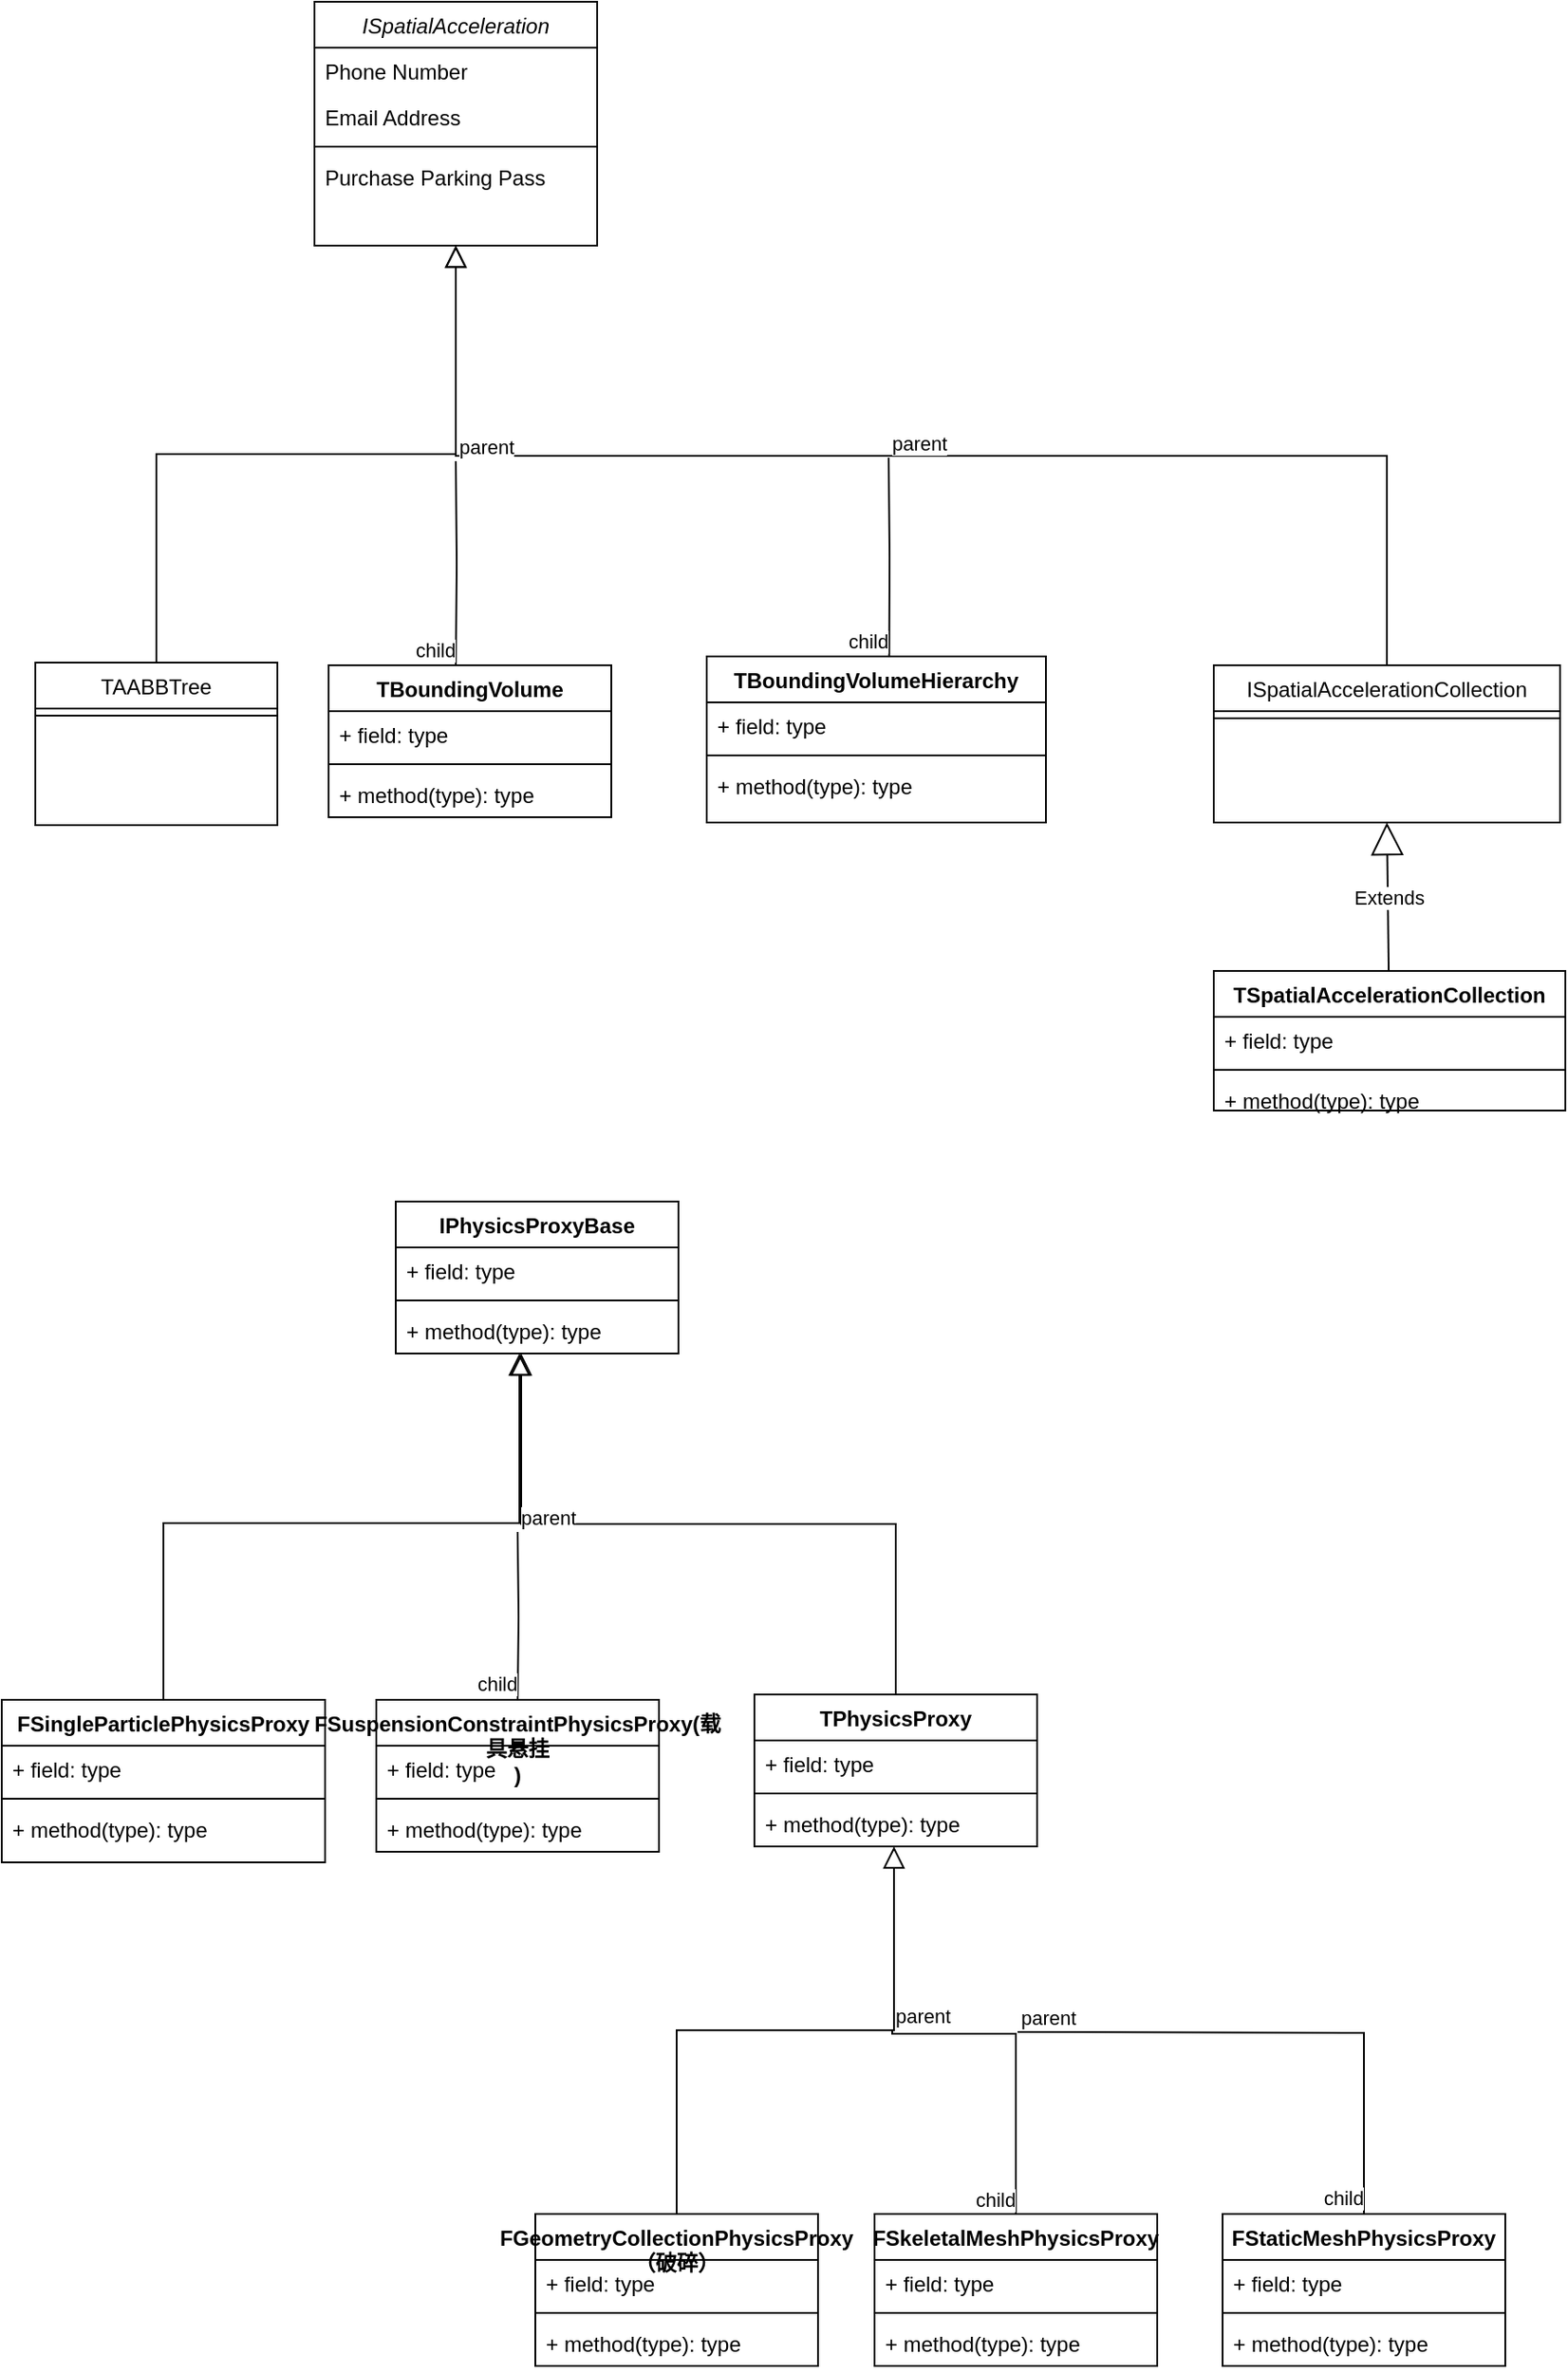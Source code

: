 <mxfile version="21.1.1" type="github">
  <diagram id="C5RBs43oDa-KdzZeNtuy" name="Page-1">
    <mxGraphModel dx="1304" dy="867" grid="0" gridSize="10" guides="1" tooltips="1" connect="1" arrows="1" fold="1" page="1" pageScale="1" pageWidth="3300" pageHeight="4681" math="0" shadow="0">
      <root>
        <mxCell id="WIyWlLk6GJQsqaUBKTNV-0" />
        <mxCell id="WIyWlLk6GJQsqaUBKTNV-1" parent="WIyWlLk6GJQsqaUBKTNV-0" />
        <mxCell id="zkfFHV4jXpPFQw0GAbJ--0" value="ISpatialAcceleration" style="swimlane;fontStyle=2;align=center;verticalAlign=top;childLayout=stackLayout;horizontal=1;startSize=26;horizontalStack=0;resizeParent=1;resizeLast=0;collapsible=1;marginBottom=0;rounded=0;shadow=0;strokeWidth=1;" parent="WIyWlLk6GJQsqaUBKTNV-1" vertex="1">
          <mxGeometry x="242" y="41" width="160" height="138" as="geometry">
            <mxRectangle x="230" y="140" width="160" height="26" as="alternateBounds" />
          </mxGeometry>
        </mxCell>
        <mxCell id="zkfFHV4jXpPFQw0GAbJ--2" value="Phone Number" style="text;align=left;verticalAlign=top;spacingLeft=4;spacingRight=4;overflow=hidden;rotatable=0;points=[[0,0.5],[1,0.5]];portConstraint=eastwest;rounded=0;shadow=0;html=0;" parent="zkfFHV4jXpPFQw0GAbJ--0" vertex="1">
          <mxGeometry y="26" width="160" height="26" as="geometry" />
        </mxCell>
        <mxCell id="zkfFHV4jXpPFQw0GAbJ--3" value="Email Address" style="text;align=left;verticalAlign=top;spacingLeft=4;spacingRight=4;overflow=hidden;rotatable=0;points=[[0,0.5],[1,0.5]];portConstraint=eastwest;rounded=0;shadow=0;html=0;" parent="zkfFHV4jXpPFQw0GAbJ--0" vertex="1">
          <mxGeometry y="52" width="160" height="26" as="geometry" />
        </mxCell>
        <mxCell id="zkfFHV4jXpPFQw0GAbJ--4" value="" style="line;html=1;strokeWidth=1;align=left;verticalAlign=middle;spacingTop=-1;spacingLeft=3;spacingRight=3;rotatable=0;labelPosition=right;points=[];portConstraint=eastwest;" parent="zkfFHV4jXpPFQw0GAbJ--0" vertex="1">
          <mxGeometry y="78" width="160" height="8" as="geometry" />
        </mxCell>
        <mxCell id="zkfFHV4jXpPFQw0GAbJ--5" value="Purchase Parking Pass" style="text;align=left;verticalAlign=top;spacingLeft=4;spacingRight=4;overflow=hidden;rotatable=0;points=[[0,0.5],[1,0.5]];portConstraint=eastwest;" parent="zkfFHV4jXpPFQw0GAbJ--0" vertex="1">
          <mxGeometry y="86" width="160" height="26" as="geometry" />
        </mxCell>
        <mxCell id="zkfFHV4jXpPFQw0GAbJ--6" value="TAABBTree" style="swimlane;fontStyle=0;align=center;verticalAlign=top;childLayout=stackLayout;horizontal=1;startSize=26;horizontalStack=0;resizeParent=1;resizeLast=0;collapsible=1;marginBottom=0;rounded=0;shadow=0;strokeWidth=1;" parent="WIyWlLk6GJQsqaUBKTNV-1" vertex="1">
          <mxGeometry x="84" y="415" width="137" height="92" as="geometry">
            <mxRectangle x="130" y="380" width="160" height="26" as="alternateBounds" />
          </mxGeometry>
        </mxCell>
        <mxCell id="zkfFHV4jXpPFQw0GAbJ--9" value="" style="line;html=1;strokeWidth=1;align=left;verticalAlign=middle;spacingTop=-1;spacingLeft=3;spacingRight=3;rotatable=0;labelPosition=right;points=[];portConstraint=eastwest;" parent="zkfFHV4jXpPFQw0GAbJ--6" vertex="1">
          <mxGeometry y="26" width="137" height="8" as="geometry" />
        </mxCell>
        <mxCell id="zkfFHV4jXpPFQw0GAbJ--12" value="" style="endArrow=block;endSize=10;endFill=0;shadow=0;strokeWidth=1;rounded=0;edgeStyle=elbowEdgeStyle;elbow=vertical;" parent="WIyWlLk6GJQsqaUBKTNV-1" source="zkfFHV4jXpPFQw0GAbJ--6" target="zkfFHV4jXpPFQw0GAbJ--0" edge="1">
          <mxGeometry width="160" relative="1" as="geometry">
            <mxPoint x="352" y="214" as="sourcePoint" />
            <mxPoint x="352" y="214" as="targetPoint" />
          </mxGeometry>
        </mxCell>
        <mxCell id="zkfFHV4jXpPFQw0GAbJ--13" value="ISpatialAccelerationCollection" style="swimlane;fontStyle=0;align=center;verticalAlign=top;childLayout=stackLayout;horizontal=1;startSize=26;horizontalStack=0;resizeParent=1;resizeLast=0;collapsible=1;marginBottom=0;rounded=0;shadow=0;strokeWidth=1;" parent="WIyWlLk6GJQsqaUBKTNV-1" vertex="1">
          <mxGeometry x="751" y="416.5" width="196" height="89" as="geometry">
            <mxRectangle x="340" y="380" width="170" height="26" as="alternateBounds" />
          </mxGeometry>
        </mxCell>
        <mxCell id="zkfFHV4jXpPFQw0GAbJ--15" value="" style="line;html=1;strokeWidth=1;align=left;verticalAlign=middle;spacingTop=-1;spacingLeft=3;spacingRight=3;rotatable=0;labelPosition=right;points=[];portConstraint=eastwest;" parent="zkfFHV4jXpPFQw0GAbJ--13" vertex="1">
          <mxGeometry y="26" width="196" height="8" as="geometry" />
        </mxCell>
        <mxCell id="zkfFHV4jXpPFQw0GAbJ--16" value="" style="endArrow=block;endSize=10;endFill=0;shadow=0;strokeWidth=1;rounded=0;edgeStyle=elbowEdgeStyle;elbow=vertical;" parent="WIyWlLk6GJQsqaUBKTNV-1" source="zkfFHV4jXpPFQw0GAbJ--13" target="zkfFHV4jXpPFQw0GAbJ--0" edge="1">
          <mxGeometry width="160" relative="1" as="geometry">
            <mxPoint x="362" y="384" as="sourcePoint" />
            <mxPoint x="462" y="282" as="targetPoint" />
          </mxGeometry>
        </mxCell>
        <mxCell id="K8eKJ8AfYz4EVUge_MgM-1" value="Extends" style="endArrow=block;endSize=16;endFill=0;html=1;rounded=0;entryX=0.5;entryY=1;entryDx=0;entryDy=0;" parent="WIyWlLk6GJQsqaUBKTNV-1" source="K8eKJ8AfYz4EVUge_MgM-3" target="zkfFHV4jXpPFQw0GAbJ--13" edge="1">
          <mxGeometry width="160" relative="1" as="geometry">
            <mxPoint x="851" y="621.5" as="sourcePoint" />
            <mxPoint x="878" y="621.5" as="targetPoint" />
          </mxGeometry>
        </mxCell>
        <mxCell id="K8eKJ8AfYz4EVUge_MgM-3" value="TSpatialAccelerationCollection" style="swimlane;fontStyle=1;align=center;verticalAlign=top;childLayout=stackLayout;horizontal=1;startSize=26;horizontalStack=0;resizeParent=1;resizeParentMax=0;resizeLast=0;collapsible=1;marginBottom=0;" parent="WIyWlLk6GJQsqaUBKTNV-1" vertex="1">
          <mxGeometry x="751" y="589.5" width="199" height="79" as="geometry" />
        </mxCell>
        <mxCell id="K8eKJ8AfYz4EVUge_MgM-4" value="+ field: type" style="text;strokeColor=none;fillColor=none;align=left;verticalAlign=top;spacingLeft=4;spacingRight=4;overflow=hidden;rotatable=0;points=[[0,0.5],[1,0.5]];portConstraint=eastwest;" parent="K8eKJ8AfYz4EVUge_MgM-3" vertex="1">
          <mxGeometry y="26" width="199" height="26" as="geometry" />
        </mxCell>
        <mxCell id="K8eKJ8AfYz4EVUge_MgM-5" value="" style="line;strokeWidth=1;fillColor=none;align=left;verticalAlign=middle;spacingTop=-1;spacingLeft=3;spacingRight=3;rotatable=0;labelPosition=right;points=[];portConstraint=eastwest;strokeColor=inherit;" parent="K8eKJ8AfYz4EVUge_MgM-3" vertex="1">
          <mxGeometry y="52" width="199" height="8" as="geometry" />
        </mxCell>
        <mxCell id="K8eKJ8AfYz4EVUge_MgM-6" value="+ method(type): type" style="text;strokeColor=none;fillColor=none;align=left;verticalAlign=top;spacingLeft=4;spacingRight=4;overflow=hidden;rotatable=0;points=[[0,0.5],[1,0.5]];portConstraint=eastwest;" parent="K8eKJ8AfYz4EVUge_MgM-3" vertex="1">
          <mxGeometry y="60" width="199" height="19" as="geometry" />
        </mxCell>
        <mxCell id="K8eKJ8AfYz4EVUge_MgM-8" value="TBoundingVolume" style="swimlane;fontStyle=1;align=center;verticalAlign=top;childLayout=stackLayout;horizontal=1;startSize=26;horizontalStack=0;resizeParent=1;resizeParentMax=0;resizeLast=0;collapsible=1;marginBottom=0;" parent="WIyWlLk6GJQsqaUBKTNV-1" vertex="1">
          <mxGeometry x="250" y="416.5" width="160" height="86" as="geometry" />
        </mxCell>
        <mxCell id="K8eKJ8AfYz4EVUge_MgM-9" value="+ field: type" style="text;strokeColor=none;fillColor=none;align=left;verticalAlign=top;spacingLeft=4;spacingRight=4;overflow=hidden;rotatable=0;points=[[0,0.5],[1,0.5]];portConstraint=eastwest;" parent="K8eKJ8AfYz4EVUge_MgM-8" vertex="1">
          <mxGeometry y="26" width="160" height="26" as="geometry" />
        </mxCell>
        <mxCell id="K8eKJ8AfYz4EVUge_MgM-10" value="" style="line;strokeWidth=1;fillColor=none;align=left;verticalAlign=middle;spacingTop=-1;spacingLeft=3;spacingRight=3;rotatable=0;labelPosition=right;points=[];portConstraint=eastwest;strokeColor=inherit;" parent="K8eKJ8AfYz4EVUge_MgM-8" vertex="1">
          <mxGeometry y="52" width="160" height="8" as="geometry" />
        </mxCell>
        <mxCell id="K8eKJ8AfYz4EVUge_MgM-11" value="+ method(type): type" style="text;strokeColor=none;fillColor=none;align=left;verticalAlign=top;spacingLeft=4;spacingRight=4;overflow=hidden;rotatable=0;points=[[0,0.5],[1,0.5]];portConstraint=eastwest;" parent="K8eKJ8AfYz4EVUge_MgM-8" vertex="1">
          <mxGeometry y="60" width="160" height="26" as="geometry" />
        </mxCell>
        <mxCell id="K8eKJ8AfYz4EVUge_MgM-14" value="" style="endArrow=none;html=1;edgeStyle=orthogonalEdgeStyle;rounded=0;strokeColor=default;entryX=0.45;entryY=0;entryDx=0;entryDy=0;entryPerimeter=0;" parent="WIyWlLk6GJQsqaUBKTNV-1" target="K8eKJ8AfYz4EVUge_MgM-8" edge="1">
          <mxGeometry relative="1" as="geometry">
            <mxPoint x="322" y="301" as="sourcePoint" />
            <mxPoint x="425" y="340" as="targetPoint" />
          </mxGeometry>
        </mxCell>
        <mxCell id="K8eKJ8AfYz4EVUge_MgM-15" value="parent" style="edgeLabel;resizable=0;html=1;align=left;verticalAlign=bottom;" parent="K8eKJ8AfYz4EVUge_MgM-14" connectable="0" vertex="1">
          <mxGeometry x="-1" relative="1" as="geometry" />
        </mxCell>
        <mxCell id="K8eKJ8AfYz4EVUge_MgM-16" value="child" style="edgeLabel;resizable=0;html=1;align=right;verticalAlign=bottom;" parent="K8eKJ8AfYz4EVUge_MgM-14" connectable="0" vertex="1">
          <mxGeometry x="1" relative="1" as="geometry" />
        </mxCell>
        <mxCell id="K8eKJ8AfYz4EVUge_MgM-17" value="" style="endArrow=none;html=1;edgeStyle=orthogonalEdgeStyle;rounded=0;strokeColor=default;entryX=0.538;entryY=0;entryDx=0;entryDy=0;entryPerimeter=0;" parent="WIyWlLk6GJQsqaUBKTNV-1" target="K8eKJ8AfYz4EVUge_MgM-20" edge="1">
          <mxGeometry relative="1" as="geometry">
            <mxPoint x="567" y="299" as="sourcePoint" />
            <mxPoint x="567" y="415" as="targetPoint" />
          </mxGeometry>
        </mxCell>
        <mxCell id="K8eKJ8AfYz4EVUge_MgM-18" value="parent" style="edgeLabel;resizable=0;html=1;align=left;verticalAlign=bottom;" parent="K8eKJ8AfYz4EVUge_MgM-17" connectable="0" vertex="1">
          <mxGeometry x="-1" relative="1" as="geometry" />
        </mxCell>
        <mxCell id="K8eKJ8AfYz4EVUge_MgM-19" value="child" style="edgeLabel;resizable=0;html=1;align=right;verticalAlign=bottom;" parent="K8eKJ8AfYz4EVUge_MgM-17" connectable="0" vertex="1">
          <mxGeometry x="1" relative="1" as="geometry" />
        </mxCell>
        <mxCell id="K8eKJ8AfYz4EVUge_MgM-20" value="TBoundingVolumeHierarchy" style="swimlane;fontStyle=1;align=center;verticalAlign=top;childLayout=stackLayout;horizontal=1;startSize=26;horizontalStack=0;resizeParent=1;resizeParentMax=0;resizeLast=0;collapsible=1;marginBottom=0;" parent="WIyWlLk6GJQsqaUBKTNV-1" vertex="1">
          <mxGeometry x="464" y="411.5" width="192" height="94" as="geometry" />
        </mxCell>
        <mxCell id="K8eKJ8AfYz4EVUge_MgM-21" value="+ field: type" style="text;strokeColor=none;fillColor=none;align=left;verticalAlign=top;spacingLeft=4;spacingRight=4;overflow=hidden;rotatable=0;points=[[0,0.5],[1,0.5]];portConstraint=eastwest;" parent="K8eKJ8AfYz4EVUge_MgM-20" vertex="1">
          <mxGeometry y="26" width="192" height="26" as="geometry" />
        </mxCell>
        <mxCell id="K8eKJ8AfYz4EVUge_MgM-22" value="" style="line;strokeWidth=1;fillColor=none;align=left;verticalAlign=middle;spacingTop=-1;spacingLeft=3;spacingRight=3;rotatable=0;labelPosition=right;points=[];portConstraint=eastwest;strokeColor=inherit;" parent="K8eKJ8AfYz4EVUge_MgM-20" vertex="1">
          <mxGeometry y="52" width="192" height="8" as="geometry" />
        </mxCell>
        <mxCell id="K8eKJ8AfYz4EVUge_MgM-23" value="+ method(type): type" style="text;strokeColor=none;fillColor=none;align=left;verticalAlign=top;spacingLeft=4;spacingRight=4;overflow=hidden;rotatable=0;points=[[0,0.5],[1,0.5]];portConstraint=eastwest;" parent="K8eKJ8AfYz4EVUge_MgM-20" vertex="1">
          <mxGeometry y="60" width="192" height="34" as="geometry" />
        </mxCell>
        <mxCell id="6UYakrv5k3EFkAat1uXX-0" value="IPhysicsProxyBase" style="swimlane;fontStyle=1;align=center;verticalAlign=top;childLayout=stackLayout;horizontal=1;startSize=26;horizontalStack=0;resizeParent=1;resizeParentMax=0;resizeLast=0;collapsible=1;marginBottom=0;whiteSpace=wrap;html=1;" vertex="1" parent="WIyWlLk6GJQsqaUBKTNV-1">
          <mxGeometry x="288" y="720" width="160" height="86" as="geometry" />
        </mxCell>
        <mxCell id="6UYakrv5k3EFkAat1uXX-1" value="+ field: type" style="text;strokeColor=none;fillColor=none;align=left;verticalAlign=top;spacingLeft=4;spacingRight=4;overflow=hidden;rotatable=0;points=[[0,0.5],[1,0.5]];portConstraint=eastwest;whiteSpace=wrap;html=1;" vertex="1" parent="6UYakrv5k3EFkAat1uXX-0">
          <mxGeometry y="26" width="160" height="26" as="geometry" />
        </mxCell>
        <mxCell id="6UYakrv5k3EFkAat1uXX-2" value="" style="line;strokeWidth=1;fillColor=none;align=left;verticalAlign=middle;spacingTop=-1;spacingLeft=3;spacingRight=3;rotatable=0;labelPosition=right;points=[];portConstraint=eastwest;strokeColor=inherit;" vertex="1" parent="6UYakrv5k3EFkAat1uXX-0">
          <mxGeometry y="52" width="160" height="8" as="geometry" />
        </mxCell>
        <mxCell id="6UYakrv5k3EFkAat1uXX-3" value="+ method(type): type" style="text;strokeColor=none;fillColor=none;align=left;verticalAlign=top;spacingLeft=4;spacingRight=4;overflow=hidden;rotatable=0;points=[[0,0.5],[1,0.5]];portConstraint=eastwest;whiteSpace=wrap;html=1;" vertex="1" parent="6UYakrv5k3EFkAat1uXX-0">
          <mxGeometry y="60" width="160" height="26" as="geometry" />
        </mxCell>
        <mxCell id="6UYakrv5k3EFkAat1uXX-4" value="FSingleParticlePhysicsProxy" style="swimlane;fontStyle=1;align=center;verticalAlign=top;childLayout=stackLayout;horizontal=1;startSize=26;horizontalStack=0;resizeParent=1;resizeParentMax=0;resizeLast=0;collapsible=1;marginBottom=0;whiteSpace=wrap;html=1;" vertex="1" parent="WIyWlLk6GJQsqaUBKTNV-1">
          <mxGeometry x="65" y="1002" width="183" height="92" as="geometry" />
        </mxCell>
        <mxCell id="6UYakrv5k3EFkAat1uXX-5" value="+ field: type" style="text;strokeColor=none;fillColor=none;align=left;verticalAlign=top;spacingLeft=4;spacingRight=4;overflow=hidden;rotatable=0;points=[[0,0.5],[1,0.5]];portConstraint=eastwest;whiteSpace=wrap;html=1;" vertex="1" parent="6UYakrv5k3EFkAat1uXX-4">
          <mxGeometry y="26" width="183" height="26" as="geometry" />
        </mxCell>
        <mxCell id="6UYakrv5k3EFkAat1uXX-6" value="" style="line;strokeWidth=1;fillColor=none;align=left;verticalAlign=middle;spacingTop=-1;spacingLeft=3;spacingRight=3;rotatable=0;labelPosition=right;points=[];portConstraint=eastwest;strokeColor=inherit;" vertex="1" parent="6UYakrv5k3EFkAat1uXX-4">
          <mxGeometry y="52" width="183" height="8" as="geometry" />
        </mxCell>
        <mxCell id="6UYakrv5k3EFkAat1uXX-7" value="+ method(type): type" style="text;strokeColor=none;fillColor=none;align=left;verticalAlign=top;spacingLeft=4;spacingRight=4;overflow=hidden;rotatable=0;points=[[0,0.5],[1,0.5]];portConstraint=eastwest;whiteSpace=wrap;html=1;" vertex="1" parent="6UYakrv5k3EFkAat1uXX-4">
          <mxGeometry y="60" width="183" height="32" as="geometry" />
        </mxCell>
        <mxCell id="6UYakrv5k3EFkAat1uXX-13" value="FSuspensionConstraintPhysicsProxy(载具悬挂&lt;br&gt;)" style="swimlane;fontStyle=1;align=center;verticalAlign=top;childLayout=stackLayout;horizontal=1;startSize=26;horizontalStack=0;resizeParent=1;resizeParentMax=0;resizeLast=0;collapsible=1;marginBottom=0;whiteSpace=wrap;html=1;" vertex="1" parent="WIyWlLk6GJQsqaUBKTNV-1">
          <mxGeometry x="277" y="1002" width="160" height="86" as="geometry" />
        </mxCell>
        <mxCell id="6UYakrv5k3EFkAat1uXX-14" value="+ field: type" style="text;strokeColor=none;fillColor=none;align=left;verticalAlign=top;spacingLeft=4;spacingRight=4;overflow=hidden;rotatable=0;points=[[0,0.5],[1,0.5]];portConstraint=eastwest;whiteSpace=wrap;html=1;" vertex="1" parent="6UYakrv5k3EFkAat1uXX-13">
          <mxGeometry y="26" width="160" height="26" as="geometry" />
        </mxCell>
        <mxCell id="6UYakrv5k3EFkAat1uXX-15" value="" style="line;strokeWidth=1;fillColor=none;align=left;verticalAlign=middle;spacingTop=-1;spacingLeft=3;spacingRight=3;rotatable=0;labelPosition=right;points=[];portConstraint=eastwest;strokeColor=inherit;" vertex="1" parent="6UYakrv5k3EFkAat1uXX-13">
          <mxGeometry y="52" width="160" height="8" as="geometry" />
        </mxCell>
        <mxCell id="6UYakrv5k3EFkAat1uXX-16" value="+ method(type): type" style="text;strokeColor=none;fillColor=none;align=left;verticalAlign=top;spacingLeft=4;spacingRight=4;overflow=hidden;rotatable=0;points=[[0,0.5],[1,0.5]];portConstraint=eastwest;whiteSpace=wrap;html=1;" vertex="1" parent="6UYakrv5k3EFkAat1uXX-13">
          <mxGeometry y="60" width="160" height="26" as="geometry" />
        </mxCell>
        <mxCell id="6UYakrv5k3EFkAat1uXX-17" value="TPhysicsProxy" style="swimlane;fontStyle=1;align=center;verticalAlign=top;childLayout=stackLayout;horizontal=1;startSize=26;horizontalStack=0;resizeParent=1;resizeParentMax=0;resizeLast=0;collapsible=1;marginBottom=0;whiteSpace=wrap;html=1;" vertex="1" parent="WIyWlLk6GJQsqaUBKTNV-1">
          <mxGeometry x="491" y="999" width="160" height="86" as="geometry" />
        </mxCell>
        <mxCell id="6UYakrv5k3EFkAat1uXX-18" value="+ field: type" style="text;strokeColor=none;fillColor=none;align=left;verticalAlign=top;spacingLeft=4;spacingRight=4;overflow=hidden;rotatable=0;points=[[0,0.5],[1,0.5]];portConstraint=eastwest;whiteSpace=wrap;html=1;" vertex="1" parent="6UYakrv5k3EFkAat1uXX-17">
          <mxGeometry y="26" width="160" height="26" as="geometry" />
        </mxCell>
        <mxCell id="6UYakrv5k3EFkAat1uXX-19" value="" style="line;strokeWidth=1;fillColor=none;align=left;verticalAlign=middle;spacingTop=-1;spacingLeft=3;spacingRight=3;rotatable=0;labelPosition=right;points=[];portConstraint=eastwest;strokeColor=inherit;" vertex="1" parent="6UYakrv5k3EFkAat1uXX-17">
          <mxGeometry y="52" width="160" height="8" as="geometry" />
        </mxCell>
        <mxCell id="6UYakrv5k3EFkAat1uXX-20" value="+ method(type): type" style="text;strokeColor=none;fillColor=none;align=left;verticalAlign=top;spacingLeft=4;spacingRight=4;overflow=hidden;rotatable=0;points=[[0,0.5],[1,0.5]];portConstraint=eastwest;whiteSpace=wrap;html=1;" vertex="1" parent="6UYakrv5k3EFkAat1uXX-17">
          <mxGeometry y="60" width="160" height="26" as="geometry" />
        </mxCell>
        <mxCell id="6UYakrv5k3EFkAat1uXX-56" value="" style="endArrow=block;endSize=10;endFill=0;shadow=0;strokeWidth=1;rounded=0;edgeStyle=elbowEdgeStyle;elbow=vertical;" edge="1" parent="WIyWlLk6GJQsqaUBKTNV-1" source="6UYakrv5k3EFkAat1uXX-17">
          <mxGeometry width="160" relative="1" as="geometry">
            <mxPoint x="886" y="1044" as="sourcePoint" />
            <mxPoint x="359" y="806" as="targetPoint" />
          </mxGeometry>
        </mxCell>
        <mxCell id="6UYakrv5k3EFkAat1uXX-57" value="" style="endArrow=block;endSize=10;endFill=0;shadow=0;strokeWidth=1;rounded=0;edgeStyle=elbowEdgeStyle;elbow=vertical;" edge="1" parent="WIyWlLk6GJQsqaUBKTNV-1" source="6UYakrv5k3EFkAat1uXX-4">
          <mxGeometry width="160" relative="1" as="geometry">
            <mxPoint x="189" y="1042" as="sourcePoint" />
            <mxPoint x="358" y="806" as="targetPoint" />
            <Array as="points">
              <mxPoint x="277" y="902" />
              <mxPoint x="279" y="905" />
            </Array>
          </mxGeometry>
        </mxCell>
        <mxCell id="6UYakrv5k3EFkAat1uXX-58" value="" style="endArrow=none;html=1;edgeStyle=orthogonalEdgeStyle;rounded=0;strokeColor=default;entryX=0.5;entryY=0;entryDx=0;entryDy=0;" edge="1" parent="WIyWlLk6GJQsqaUBKTNV-1" target="6UYakrv5k3EFkAat1uXX-13">
          <mxGeometry relative="1" as="geometry">
            <mxPoint x="357" y="907" as="sourcePoint" />
            <mxPoint x="364" y="987" as="targetPoint" />
          </mxGeometry>
        </mxCell>
        <mxCell id="6UYakrv5k3EFkAat1uXX-59" value="parent" style="edgeLabel;resizable=0;html=1;align=left;verticalAlign=bottom;" connectable="0" vertex="1" parent="6UYakrv5k3EFkAat1uXX-58">
          <mxGeometry x="-1" relative="1" as="geometry" />
        </mxCell>
        <mxCell id="6UYakrv5k3EFkAat1uXX-60" value="child" style="edgeLabel;resizable=0;html=1;align=right;verticalAlign=bottom;" connectable="0" vertex="1" parent="6UYakrv5k3EFkAat1uXX-58">
          <mxGeometry x="1" relative="1" as="geometry" />
        </mxCell>
        <mxCell id="6UYakrv5k3EFkAat1uXX-61" value="" style="endArrow=block;endSize=10;endFill=0;shadow=0;strokeWidth=1;rounded=0;edgeStyle=elbowEdgeStyle;elbow=vertical;exitX=0.5;exitY=0;exitDx=0;exitDy=0;" edge="1" parent="WIyWlLk6GJQsqaUBKTNV-1" source="6UYakrv5k3EFkAat1uXX-62">
          <mxGeometry width="160" relative="1" as="geometry">
            <mxPoint x="756" y="1318" as="sourcePoint" />
            <mxPoint x="570" y="1085" as="targetPoint" />
          </mxGeometry>
        </mxCell>
        <mxCell id="6UYakrv5k3EFkAat1uXX-62" value="FGeometryCollectionPhysicsProxy（破碎）" style="swimlane;fontStyle=1;align=center;verticalAlign=top;childLayout=stackLayout;horizontal=1;startSize=26;horizontalStack=0;resizeParent=1;resizeParentMax=0;resizeLast=0;collapsible=1;marginBottom=0;whiteSpace=wrap;html=1;" vertex="1" parent="WIyWlLk6GJQsqaUBKTNV-1">
          <mxGeometry x="367" y="1293" width="160" height="86" as="geometry" />
        </mxCell>
        <mxCell id="6UYakrv5k3EFkAat1uXX-63" value="+ field: type" style="text;strokeColor=none;fillColor=none;align=left;verticalAlign=top;spacingLeft=4;spacingRight=4;overflow=hidden;rotatable=0;points=[[0,0.5],[1,0.5]];portConstraint=eastwest;whiteSpace=wrap;html=1;" vertex="1" parent="6UYakrv5k3EFkAat1uXX-62">
          <mxGeometry y="26" width="160" height="26" as="geometry" />
        </mxCell>
        <mxCell id="6UYakrv5k3EFkAat1uXX-64" value="" style="line;strokeWidth=1;fillColor=none;align=left;verticalAlign=middle;spacingTop=-1;spacingLeft=3;spacingRight=3;rotatable=0;labelPosition=right;points=[];portConstraint=eastwest;strokeColor=inherit;" vertex="1" parent="6UYakrv5k3EFkAat1uXX-62">
          <mxGeometry y="52" width="160" height="8" as="geometry" />
        </mxCell>
        <mxCell id="6UYakrv5k3EFkAat1uXX-65" value="+ method(type): type" style="text;strokeColor=none;fillColor=none;align=left;verticalAlign=top;spacingLeft=4;spacingRight=4;overflow=hidden;rotatable=0;points=[[0,0.5],[1,0.5]];portConstraint=eastwest;whiteSpace=wrap;html=1;" vertex="1" parent="6UYakrv5k3EFkAat1uXX-62">
          <mxGeometry y="60" width="160" height="26" as="geometry" />
        </mxCell>
        <mxCell id="6UYakrv5k3EFkAat1uXX-66" value="FSkeletalMeshPhysicsProxy" style="swimlane;fontStyle=1;align=center;verticalAlign=top;childLayout=stackLayout;horizontal=1;startSize=26;horizontalStack=0;resizeParent=1;resizeParentMax=0;resizeLast=0;collapsible=1;marginBottom=0;whiteSpace=wrap;html=1;" vertex="1" parent="WIyWlLk6GJQsqaUBKTNV-1">
          <mxGeometry x="559" y="1293" width="160" height="86" as="geometry" />
        </mxCell>
        <mxCell id="6UYakrv5k3EFkAat1uXX-67" value="+ field: type" style="text;strokeColor=none;fillColor=none;align=left;verticalAlign=top;spacingLeft=4;spacingRight=4;overflow=hidden;rotatable=0;points=[[0,0.5],[1,0.5]];portConstraint=eastwest;whiteSpace=wrap;html=1;" vertex="1" parent="6UYakrv5k3EFkAat1uXX-66">
          <mxGeometry y="26" width="160" height="26" as="geometry" />
        </mxCell>
        <mxCell id="6UYakrv5k3EFkAat1uXX-68" value="" style="line;strokeWidth=1;fillColor=none;align=left;verticalAlign=middle;spacingTop=-1;spacingLeft=3;spacingRight=3;rotatable=0;labelPosition=right;points=[];portConstraint=eastwest;strokeColor=inherit;" vertex="1" parent="6UYakrv5k3EFkAat1uXX-66">
          <mxGeometry y="52" width="160" height="8" as="geometry" />
        </mxCell>
        <mxCell id="6UYakrv5k3EFkAat1uXX-69" value="+ method(type): type" style="text;strokeColor=none;fillColor=none;align=left;verticalAlign=top;spacingLeft=4;spacingRight=4;overflow=hidden;rotatable=0;points=[[0,0.5],[1,0.5]];portConstraint=eastwest;whiteSpace=wrap;html=1;" vertex="1" parent="6UYakrv5k3EFkAat1uXX-66">
          <mxGeometry y="60" width="160" height="26" as="geometry" />
        </mxCell>
        <mxCell id="6UYakrv5k3EFkAat1uXX-70" value="FStaticMeshPhysicsProxy" style="swimlane;fontStyle=1;align=center;verticalAlign=top;childLayout=stackLayout;horizontal=1;startSize=26;horizontalStack=0;resizeParent=1;resizeParentMax=0;resizeLast=0;collapsible=1;marginBottom=0;whiteSpace=wrap;html=1;" vertex="1" parent="WIyWlLk6GJQsqaUBKTNV-1">
          <mxGeometry x="756" y="1293" width="160" height="86" as="geometry" />
        </mxCell>
        <mxCell id="6UYakrv5k3EFkAat1uXX-71" value="+ field: type" style="text;strokeColor=none;fillColor=none;align=left;verticalAlign=top;spacingLeft=4;spacingRight=4;overflow=hidden;rotatable=0;points=[[0,0.5],[1,0.5]];portConstraint=eastwest;whiteSpace=wrap;html=1;" vertex="1" parent="6UYakrv5k3EFkAat1uXX-70">
          <mxGeometry y="26" width="160" height="26" as="geometry" />
        </mxCell>
        <mxCell id="6UYakrv5k3EFkAat1uXX-72" value="" style="line;strokeWidth=1;fillColor=none;align=left;verticalAlign=middle;spacingTop=-1;spacingLeft=3;spacingRight=3;rotatable=0;labelPosition=right;points=[];portConstraint=eastwest;strokeColor=inherit;" vertex="1" parent="6UYakrv5k3EFkAat1uXX-70">
          <mxGeometry y="52" width="160" height="8" as="geometry" />
        </mxCell>
        <mxCell id="6UYakrv5k3EFkAat1uXX-73" value="+ method(type): type" style="text;strokeColor=none;fillColor=none;align=left;verticalAlign=top;spacingLeft=4;spacingRight=4;overflow=hidden;rotatable=0;points=[[0,0.5],[1,0.5]];portConstraint=eastwest;whiteSpace=wrap;html=1;" vertex="1" parent="6UYakrv5k3EFkAat1uXX-70">
          <mxGeometry y="60" width="160" height="26" as="geometry" />
        </mxCell>
        <mxCell id="6UYakrv5k3EFkAat1uXX-74" value="" style="endArrow=none;html=1;edgeStyle=orthogonalEdgeStyle;rounded=0;entryX=0.5;entryY=0;entryDx=0;entryDy=0;" edge="1" parent="WIyWlLk6GJQsqaUBKTNV-1" target="6UYakrv5k3EFkAat1uXX-66">
          <mxGeometry relative="1" as="geometry">
            <mxPoint x="569" y="1189" as="sourcePoint" />
            <mxPoint x="638" y="1282" as="targetPoint" />
            <Array as="points">
              <mxPoint x="569" y="1191" />
              <mxPoint x="639" y="1191" />
            </Array>
          </mxGeometry>
        </mxCell>
        <mxCell id="6UYakrv5k3EFkAat1uXX-75" value="parent" style="edgeLabel;resizable=0;html=1;align=left;verticalAlign=bottom;" connectable="0" vertex="1" parent="6UYakrv5k3EFkAat1uXX-74">
          <mxGeometry x="-1" relative="1" as="geometry" />
        </mxCell>
        <mxCell id="6UYakrv5k3EFkAat1uXX-76" value="child" style="edgeLabel;resizable=0;html=1;align=right;verticalAlign=bottom;" connectable="0" vertex="1" parent="6UYakrv5k3EFkAat1uXX-74">
          <mxGeometry x="1" relative="1" as="geometry" />
        </mxCell>
        <mxCell id="6UYakrv5k3EFkAat1uXX-77" value="" style="endArrow=none;html=1;edgeStyle=orthogonalEdgeStyle;rounded=0;entryX=0.5;entryY=0;entryDx=0;entryDy=0;" edge="1" parent="WIyWlLk6GJQsqaUBKTNV-1" target="6UYakrv5k3EFkAat1uXX-70">
          <mxGeometry relative="1" as="geometry">
            <mxPoint x="640" y="1190" as="sourcePoint" />
            <mxPoint x="800" y="1190" as="targetPoint" />
          </mxGeometry>
        </mxCell>
        <mxCell id="6UYakrv5k3EFkAat1uXX-78" value="parent" style="edgeLabel;resizable=0;html=1;align=left;verticalAlign=bottom;" connectable="0" vertex="1" parent="6UYakrv5k3EFkAat1uXX-77">
          <mxGeometry x="-1" relative="1" as="geometry" />
        </mxCell>
        <mxCell id="6UYakrv5k3EFkAat1uXX-79" value="child" style="edgeLabel;resizable=0;html=1;align=right;verticalAlign=bottom;" connectable="0" vertex="1" parent="6UYakrv5k3EFkAat1uXX-77">
          <mxGeometry x="1" relative="1" as="geometry" />
        </mxCell>
      </root>
    </mxGraphModel>
  </diagram>
</mxfile>
